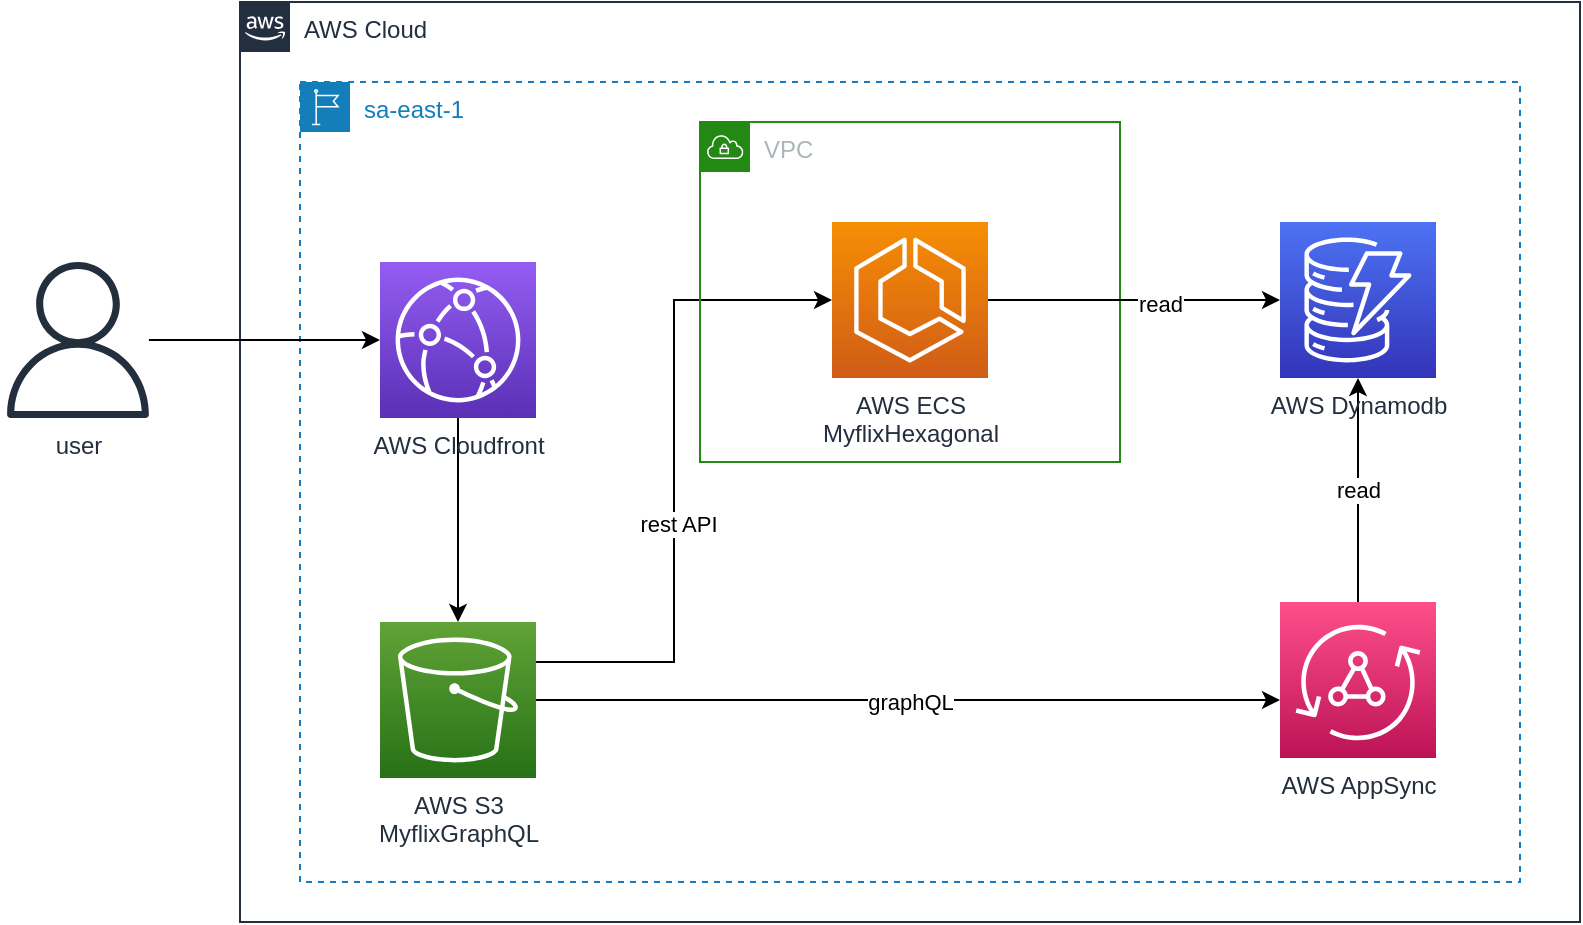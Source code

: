 <mxfile version="19.0.3" type="device"><diagram id="bQM9nf6POHSIRoIgZ3pF" name="Page-1"><mxGraphModel dx="1426" dy="1970" grid="1" gridSize="10" guides="1" tooltips="1" connect="1" arrows="1" fold="1" page="1" pageScale="1" pageWidth="827" pageHeight="1169" math="0" shadow="0"><root><mxCell id="0"/><mxCell id="1" parent="0"/><mxCell id="EenL1CoQds6Piz5d6rtn-5" value="AWS Cloud" style="points=[[0,0],[0.25,0],[0.5,0],[0.75,0],[1,0],[1,0.25],[1,0.5],[1,0.75],[1,1],[0.75,1],[0.5,1],[0.25,1],[0,1],[0,0.75],[0,0.5],[0,0.25]];outlineConnect=0;gradientColor=none;html=1;whiteSpace=wrap;fontSize=12;fontStyle=0;container=1;pointerEvents=0;collapsible=0;recursiveResize=0;shape=mxgraph.aws4.group;grIcon=mxgraph.aws4.group_aws_cloud_alt;strokeColor=#232F3E;fillColor=none;verticalAlign=top;align=left;spacingLeft=30;fontColor=#232F3E;dashed=0;" parent="1" vertex="1"><mxGeometry x="140" y="-460" width="670" height="460" as="geometry"/></mxCell><mxCell id="EenL1CoQds6Piz5d6rtn-9" value="sa-east-1" style="points=[[0,0],[0.25,0],[0.5,0],[0.75,0],[1,0],[1,0.25],[1,0.5],[1,0.75],[1,1],[0.75,1],[0.5,1],[0.25,1],[0,1],[0,0.75],[0,0.5],[0,0.25]];outlineConnect=0;gradientColor=none;html=1;whiteSpace=wrap;fontSize=12;fontStyle=0;container=1;pointerEvents=0;collapsible=0;recursiveResize=0;shape=mxgraph.aws4.group;grIcon=mxgraph.aws4.group_region;strokeColor=#147EBA;fillColor=none;verticalAlign=top;align=left;spacingLeft=30;fontColor=#147EBA;dashed=1;" parent="1" vertex="1"><mxGeometry x="170" y="-420" width="610" height="400" as="geometry"/></mxCell><mxCell id="EenL1CoQds6Piz5d6rtn-13" style="edgeStyle=orthogonalEdgeStyle;rounded=0;orthogonalLoop=1;jettySize=auto;html=1;entryX=0.5;entryY=0;entryDx=0;entryDy=0;entryPerimeter=0;" parent="EenL1CoQds6Piz5d6rtn-9" source="EenL1CoQds6Piz5d6rtn-11" target="EenL1CoQds6Piz5d6rtn-12" edge="1"><mxGeometry relative="1" as="geometry"/></mxCell><mxCell id="EenL1CoQds6Piz5d6rtn-11" value="AWS Cloudfront" style="sketch=0;points=[[0,0,0],[0.25,0,0],[0.5,0,0],[0.75,0,0],[1,0,0],[0,1,0],[0.25,1,0],[0.5,1,0],[0.75,1,0],[1,1,0],[0,0.25,0],[0,0.5,0],[0,0.75,0],[1,0.25,0],[1,0.5,0],[1,0.75,0]];outlineConnect=0;fontColor=#232F3E;gradientColor=#945DF2;gradientDirection=north;fillColor=#5A30B5;strokeColor=#ffffff;dashed=0;verticalLabelPosition=bottom;verticalAlign=top;align=center;html=1;fontSize=12;fontStyle=0;aspect=fixed;shape=mxgraph.aws4.resourceIcon;resIcon=mxgraph.aws4.cloudfront;" parent="EenL1CoQds6Piz5d6rtn-9" vertex="1"><mxGeometry x="40" y="90" width="78" height="78" as="geometry"/></mxCell><mxCell id="EenL1CoQds6Piz5d6rtn-18" style="edgeStyle=orthogonalEdgeStyle;rounded=0;orthogonalLoop=1;jettySize=auto;html=1;entryX=0;entryY=0.5;entryDx=0;entryDy=0;entryPerimeter=0;" parent="EenL1CoQds6Piz5d6rtn-9" source="EenL1CoQds6Piz5d6rtn-12" target="EenL1CoQds6Piz5d6rtn-15" edge="1"><mxGeometry relative="1" as="geometry"><Array as="points"><mxPoint x="187" y="290"/><mxPoint x="187" y="109"/></Array></mxGeometry></mxCell><mxCell id="EenL1CoQds6Piz5d6rtn-24" value="rest API" style="edgeLabel;html=1;align=center;verticalAlign=middle;resizable=0;points=[];" parent="EenL1CoQds6Piz5d6rtn-18" vertex="1" connectable="0"><mxGeometry x="-0.158" y="-1" relative="1" as="geometry"><mxPoint x="1" as="offset"/></mxGeometry></mxCell><mxCell id="EenL1CoQds6Piz5d6rtn-21" style="edgeStyle=orthogonalEdgeStyle;rounded=0;orthogonalLoop=1;jettySize=auto;html=1;" parent="EenL1CoQds6Piz5d6rtn-9" source="EenL1CoQds6Piz5d6rtn-12" target="EenL1CoQds6Piz5d6rtn-16" edge="1"><mxGeometry relative="1" as="geometry"><Array as="points"><mxPoint x="540" y="320"/><mxPoint x="540" y="320"/></Array></mxGeometry></mxCell><mxCell id="EenL1CoQds6Piz5d6rtn-25" value="graphQL" style="edgeLabel;html=1;align=center;verticalAlign=middle;resizable=0;points=[];" parent="EenL1CoQds6Piz5d6rtn-21" vertex="1" connectable="0"><mxGeometry x="-0.003" relative="1" as="geometry"><mxPoint x="1" y="1" as="offset"/></mxGeometry></mxCell><mxCell id="EenL1CoQds6Piz5d6rtn-12" value="AWS S3&lt;br&gt;MyflixGraphQL" style="sketch=0;points=[[0,0,0],[0.25,0,0],[0.5,0,0],[0.75,0,0],[1,0,0],[0,1,0],[0.25,1,0],[0.5,1,0],[0.75,1,0],[1,1,0],[0,0.25,0],[0,0.5,0],[0,0.75,0],[1,0.25,0],[1,0.5,0],[1,0.75,0]];outlineConnect=0;fontColor=#232F3E;gradientColor=#60A337;gradientDirection=north;fillColor=#277116;strokeColor=#ffffff;dashed=0;verticalLabelPosition=bottom;verticalAlign=top;align=center;html=1;fontSize=12;fontStyle=0;aspect=fixed;shape=mxgraph.aws4.resourceIcon;resIcon=mxgraph.aws4.s3;" parent="EenL1CoQds6Piz5d6rtn-9" vertex="1"><mxGeometry x="40" y="270" width="78" height="78" as="geometry"/></mxCell><mxCell id="EenL1CoQds6Piz5d6rtn-14" value="VPC" style="points=[[0,0],[0.25,0],[0.5,0],[0.75,0],[1,0],[1,0.25],[1,0.5],[1,0.75],[1,1],[0.75,1],[0.5,1],[0.25,1],[0,1],[0,0.75],[0,0.5],[0,0.25]];outlineConnect=0;gradientColor=none;html=1;whiteSpace=wrap;fontSize=12;fontStyle=0;container=1;pointerEvents=0;collapsible=0;recursiveResize=0;shape=mxgraph.aws4.group;grIcon=mxgraph.aws4.group_vpc;strokeColor=#248814;fillColor=none;verticalAlign=top;align=left;spacingLeft=30;fontColor=#AAB7B8;dashed=0;" parent="EenL1CoQds6Piz5d6rtn-9" vertex="1"><mxGeometry x="200" y="20" width="210" height="170" as="geometry"/></mxCell><mxCell id="EenL1CoQds6Piz5d6rtn-15" value="AWS ECS&lt;br&gt;MyflixHexagonal" style="sketch=0;points=[[0,0,0],[0.25,0,0],[0.5,0,0],[0.75,0,0],[1,0,0],[0,1,0],[0.25,1,0],[0.5,1,0],[0.75,1,0],[1,1,0],[0,0.25,0],[0,0.5,0],[0,0.75,0],[1,0.25,0],[1,0.5,0],[1,0.75,0]];outlineConnect=0;fontColor=#232F3E;gradientColor=#F78E04;gradientDirection=north;fillColor=#D05C17;strokeColor=#ffffff;dashed=0;verticalLabelPosition=bottom;verticalAlign=top;align=center;html=1;fontSize=12;fontStyle=0;aspect=fixed;shape=mxgraph.aws4.resourceIcon;resIcon=mxgraph.aws4.ecs;" parent="EenL1CoQds6Piz5d6rtn-14" vertex="1"><mxGeometry x="66" y="50" width="78" height="78" as="geometry"/></mxCell><mxCell id="EenL1CoQds6Piz5d6rtn-27" value="read" style="edgeStyle=orthogonalEdgeStyle;rounded=0;orthogonalLoop=1;jettySize=auto;html=1;" parent="EenL1CoQds6Piz5d6rtn-9" source="EenL1CoQds6Piz5d6rtn-16" target="EenL1CoQds6Piz5d6rtn-17" edge="1"><mxGeometry relative="1" as="geometry"/></mxCell><mxCell id="EenL1CoQds6Piz5d6rtn-16" value="AWS AppSync" style="sketch=0;points=[[0,0,0],[0.25,0,0],[0.5,0,0],[0.75,0,0],[1,0,0],[0,1,0],[0.25,1,0],[0.5,1,0],[0.75,1,0],[1,1,0],[0,0.25,0],[0,0.5,0],[0,0.75,0],[1,0.25,0],[1,0.5,0],[1,0.75,0]];outlineConnect=0;fontColor=#232F3E;gradientColor=#FF4F8B;gradientDirection=north;fillColor=#BC1356;strokeColor=#ffffff;dashed=0;verticalLabelPosition=bottom;verticalAlign=top;align=center;html=1;fontSize=12;fontStyle=0;aspect=fixed;shape=mxgraph.aws4.resourceIcon;resIcon=mxgraph.aws4.appsync;" parent="EenL1CoQds6Piz5d6rtn-9" vertex="1"><mxGeometry x="490" y="260" width="78" height="78" as="geometry"/></mxCell><mxCell id="EenL1CoQds6Piz5d6rtn-17" value="AWS Dynamodb" style="sketch=0;points=[[0,0,0],[0.25,0,0],[0.5,0,0],[0.75,0,0],[1,0,0],[0,1,0],[0.25,1,0],[0.5,1,0],[0.75,1,0],[1,1,0],[0,0.25,0],[0,0.5,0],[0,0.75,0],[1,0.25,0],[1,0.5,0],[1,0.75,0]];outlineConnect=0;fontColor=#232F3E;gradientColor=#4D72F3;gradientDirection=north;fillColor=#3334B9;strokeColor=#ffffff;dashed=0;verticalLabelPosition=bottom;verticalAlign=top;align=center;html=1;fontSize=12;fontStyle=0;aspect=fixed;shape=mxgraph.aws4.resourceIcon;resIcon=mxgraph.aws4.dynamodb;" parent="EenL1CoQds6Piz5d6rtn-9" vertex="1"><mxGeometry x="490" y="70" width="78" height="78" as="geometry"/></mxCell><mxCell id="EenL1CoQds6Piz5d6rtn-20" style="edgeStyle=orthogonalEdgeStyle;rounded=0;orthogonalLoop=1;jettySize=auto;html=1;entryX=0;entryY=0.5;entryDx=0;entryDy=0;entryPerimeter=0;" parent="EenL1CoQds6Piz5d6rtn-9" source="EenL1CoQds6Piz5d6rtn-15" target="EenL1CoQds6Piz5d6rtn-17" edge="1"><mxGeometry relative="1" as="geometry"/></mxCell><mxCell id="EenL1CoQds6Piz5d6rtn-26" value="read" style="edgeLabel;html=1;align=center;verticalAlign=middle;resizable=0;points=[];" parent="EenL1CoQds6Piz5d6rtn-20" vertex="1" connectable="0"><mxGeometry x="0.158" y="-1" relative="1" as="geometry"><mxPoint x="1" y="1" as="offset"/></mxGeometry></mxCell><mxCell id="EenL1CoQds6Piz5d6rtn-23" style="edgeStyle=orthogonalEdgeStyle;rounded=0;orthogonalLoop=1;jettySize=auto;html=1;" parent="1" source="EenL1CoQds6Piz5d6rtn-22" target="EenL1CoQds6Piz5d6rtn-11" edge="1"><mxGeometry relative="1" as="geometry"/></mxCell><mxCell id="EenL1CoQds6Piz5d6rtn-22" value="user" style="sketch=0;outlineConnect=0;fontColor=#232F3E;gradientColor=none;fillColor=#232F3D;strokeColor=none;dashed=0;verticalLabelPosition=bottom;verticalAlign=top;align=center;html=1;fontSize=12;fontStyle=0;aspect=fixed;pointerEvents=1;shape=mxgraph.aws4.user;" parent="1" vertex="1"><mxGeometry x="20" y="-330" width="78" height="78" as="geometry"/></mxCell><mxCell id="Sqqx98tdszXpvReEp_hM-14" value="" style="shape=image;verticalLabelPosition=bottom;labelBackgroundColor=default;verticalAlign=top;aspect=fixed;imageAspect=0;image=https://angular.io/assets/images/logos/angularjs/AngularJS-Shield.svg;" parent="1" vertex="1"><mxGeometry x="200" y="-160" width="33.03" height="35" as="geometry"/></mxCell></root></mxGraphModel></diagram></mxfile>